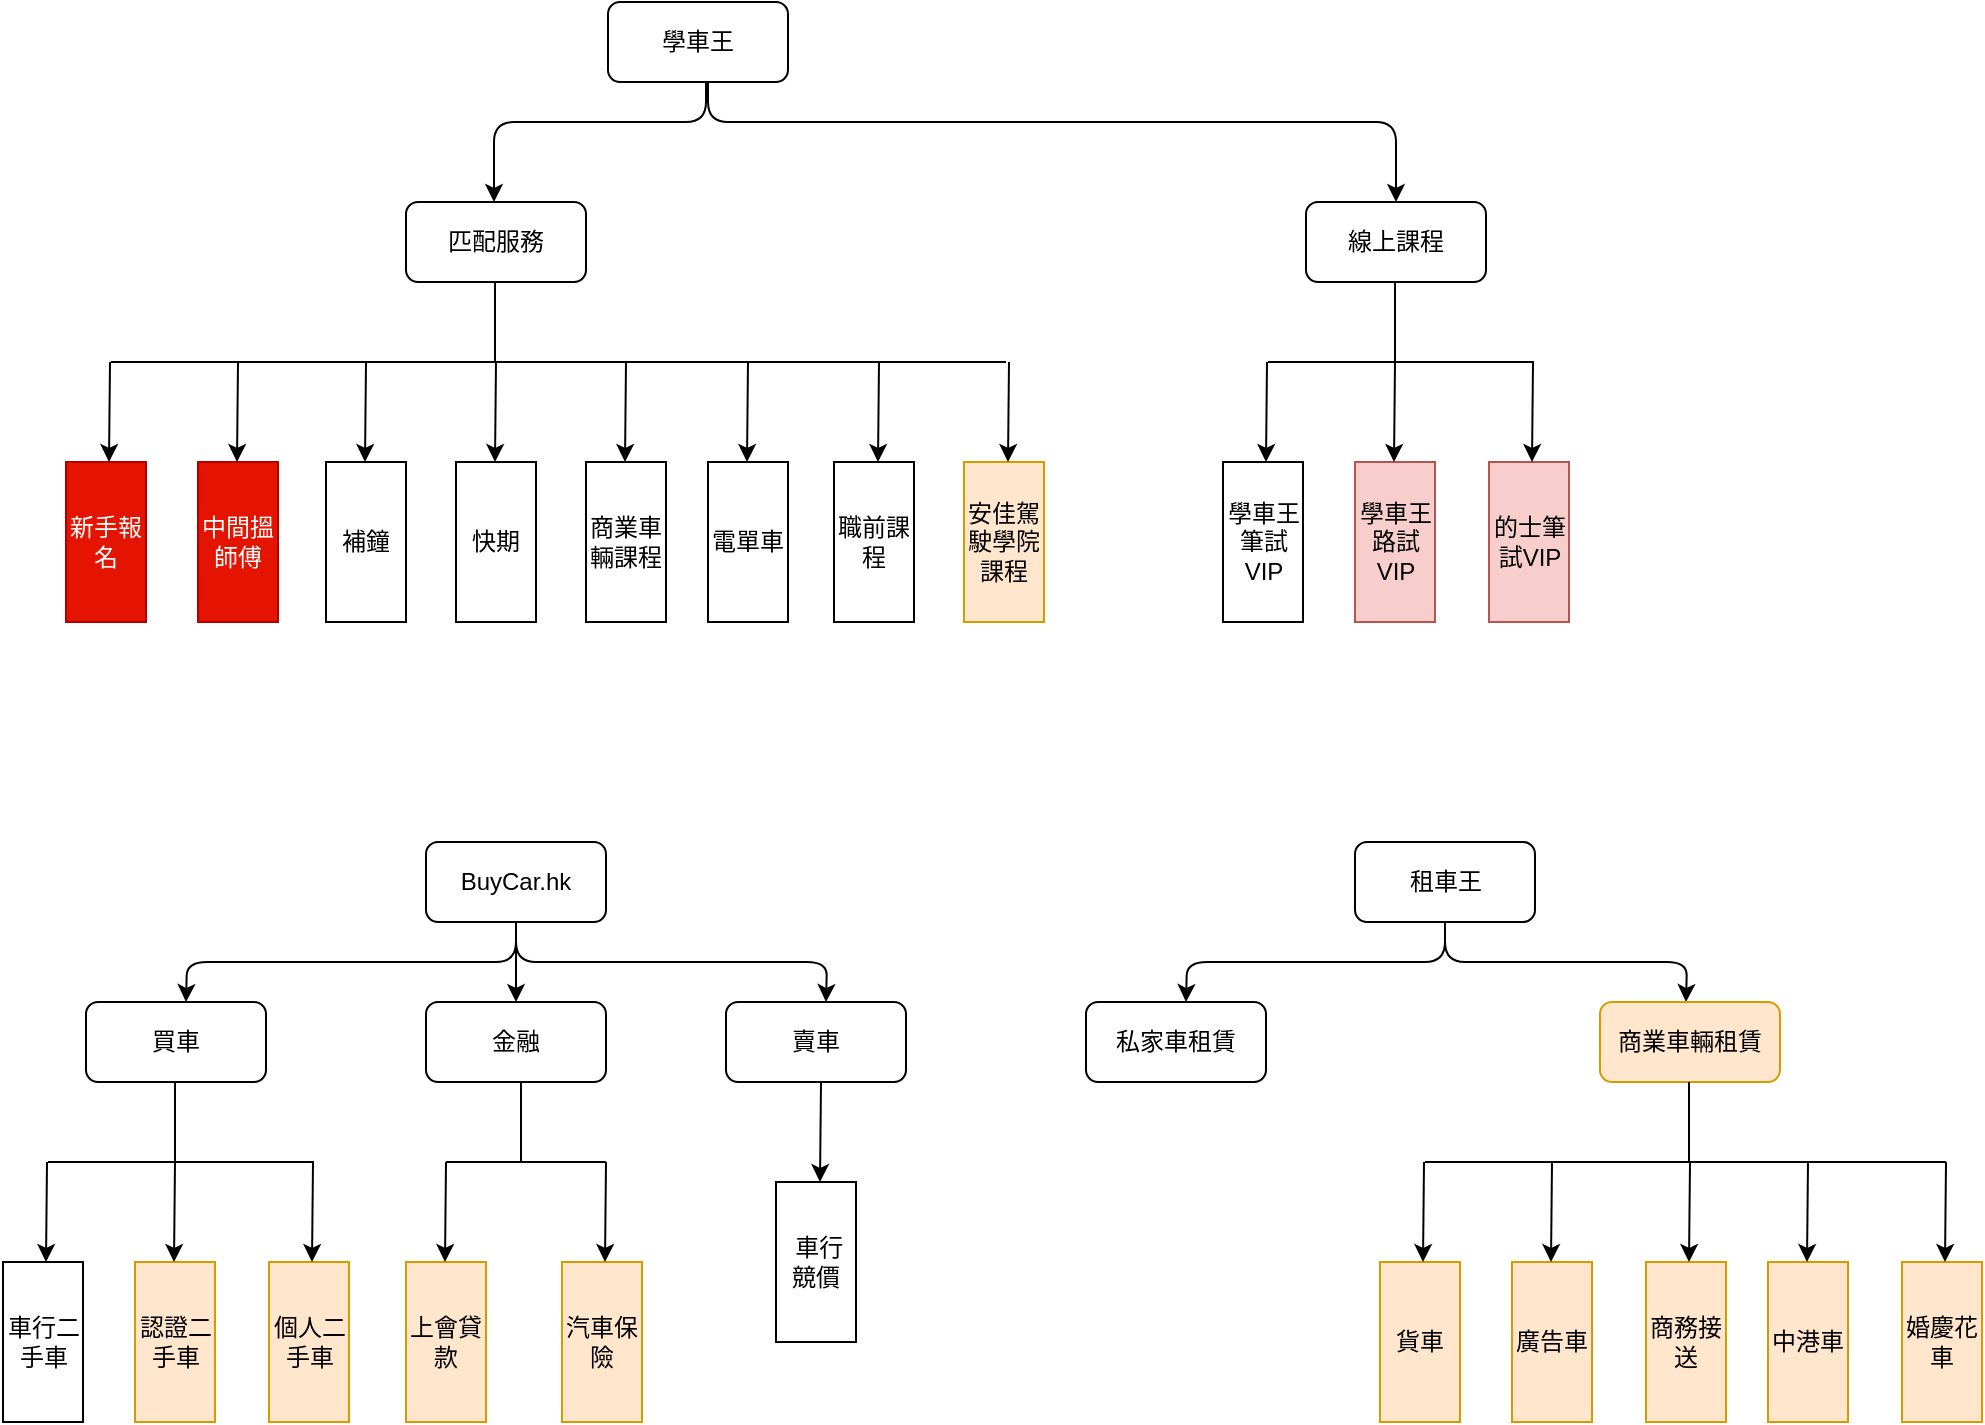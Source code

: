 <mxfile version="14.6.13" type="github">
  <diagram id="QzUdSv5bi3c13NPvNYom" name="Page-1">
    <mxGraphModel dx="1125" dy="686" grid="1" gridSize="10" guides="1" tooltips="1" connect="1" arrows="1" fold="1" page="1" pageScale="1" pageWidth="1169" pageHeight="1654" math="0" shadow="0">
      <root>
        <mxCell id="0" />
        <mxCell id="1" parent="0" />
        <mxCell id="bUeCEsJDket9SZMUi5b--61" style="edgeStyle=orthogonalEdgeStyle;curved=0;rounded=1;sketch=0;orthogonalLoop=1;jettySize=auto;html=1;exitX=0.5;exitY=1;exitDx=0;exitDy=0;strokeColor=#000000;" edge="1" parent="1">
          <mxGeometry relative="1" as="geometry">
            <mxPoint x="264" y="160" as="targetPoint" />
            <mxPoint x="370" y="100" as="sourcePoint" />
            <Array as="points">
              <mxPoint x="370" y="120" />
              <mxPoint x="264" y="120" />
            </Array>
          </mxGeometry>
        </mxCell>
        <mxCell id="bUeCEsJDket9SZMUi5b--62" style="edgeStyle=orthogonalEdgeStyle;curved=0;rounded=1;sketch=0;orthogonalLoop=1;jettySize=auto;html=1;exitX=0.5;exitY=1;exitDx=0;exitDy=0;strokeColor=#000000;entryX=0.5;entryY=0;entryDx=0;entryDy=0;" edge="1" parent="1" target="bUeCEsJDket9SZMUi5b--65">
          <mxGeometry relative="1" as="geometry">
            <mxPoint x="590" y="160" as="targetPoint" />
            <mxPoint x="371" y="100" as="sourcePoint" />
            <Array as="points">
              <mxPoint x="371" y="120" />
              <mxPoint x="715" y="120" />
            </Array>
          </mxGeometry>
        </mxCell>
        <mxCell id="bUeCEsJDket9SZMUi5b--3" value="學車王" style="rounded=1;whiteSpace=wrap;html=1;" vertex="1" parent="1">
          <mxGeometry x="321" y="60" width="90" height="40" as="geometry" />
        </mxCell>
        <mxCell id="bUeCEsJDket9SZMUi5b--34" value="" style="endArrow=none;html=1;" edge="1" parent="1">
          <mxGeometry width="50" height="50" relative="1" as="geometry">
            <mxPoint x="520" y="240" as="sourcePoint" />
            <mxPoint x="72.5" y="240" as="targetPoint" />
          </mxGeometry>
        </mxCell>
        <mxCell id="bUeCEsJDket9SZMUi5b--36" value="新手報名" style="rounded=0;whiteSpace=wrap;html=1;shadow=0;labelBackgroundColor=none;sketch=0;direction=north;fillColor=#e51400;strokeColor=#B20000;fontColor=#ffffff;" vertex="1" parent="1">
          <mxGeometry x="50" y="290" width="40" height="80" as="geometry" />
        </mxCell>
        <mxCell id="bUeCEsJDket9SZMUi5b--39" value="中間搵師傅" style="rounded=0;whiteSpace=wrap;html=1;shadow=0;labelBackgroundColor=none;sketch=0;direction=north;fillColor=#e51400;strokeColor=#B20000;fontColor=#ffffff;" vertex="1" parent="1">
          <mxGeometry x="116" y="290" width="40" height="80" as="geometry" />
        </mxCell>
        <mxCell id="bUeCEsJDket9SZMUi5b--41" value="補鐘" style="rounded=0;whiteSpace=wrap;html=1;shadow=0;labelBackgroundColor=none;sketch=0;direction=north;" vertex="1" parent="1">
          <mxGeometry x="180" y="290" width="40" height="80" as="geometry" />
        </mxCell>
        <mxCell id="bUeCEsJDket9SZMUi5b--43" value="快期" style="rounded=0;whiteSpace=wrap;html=1;shadow=0;labelBackgroundColor=none;sketch=0;direction=north;" vertex="1" parent="1">
          <mxGeometry x="245" y="290" width="40" height="80" as="geometry" />
        </mxCell>
        <mxCell id="bUeCEsJDket9SZMUi5b--45" value="職前課程" style="rounded=0;whiteSpace=wrap;html=1;shadow=0;labelBackgroundColor=none;sketch=0;direction=north;" vertex="1" parent="1">
          <mxGeometry x="434" y="290" width="40" height="80" as="geometry" />
        </mxCell>
        <mxCell id="bUeCEsJDket9SZMUi5b--47" value="商業車輛課程" style="rounded=0;whiteSpace=wrap;html=1;shadow=0;labelBackgroundColor=none;sketch=0;direction=north;" vertex="1" parent="1">
          <mxGeometry x="310" y="290" width="40" height="80" as="geometry" />
        </mxCell>
        <mxCell id="bUeCEsJDket9SZMUi5b--49" value="電單車" style="rounded=0;whiteSpace=wrap;html=1;shadow=0;labelBackgroundColor=none;sketch=0;direction=north;" vertex="1" parent="1">
          <mxGeometry x="371" y="290" width="40" height="80" as="geometry" />
        </mxCell>
        <mxCell id="bUeCEsJDket9SZMUi5b--50" style="edgeStyle=none;rounded=0;orthogonalLoop=1;jettySize=auto;html=1;" edge="1" parent="1">
          <mxGeometry relative="1" as="geometry">
            <mxPoint x="71.5" y="290" as="targetPoint" />
            <mxPoint x="72" y="240" as="sourcePoint" />
          </mxGeometry>
        </mxCell>
        <mxCell id="bUeCEsJDket9SZMUi5b--51" style="edgeStyle=none;rounded=0;orthogonalLoop=1;jettySize=auto;html=1;" edge="1" parent="1">
          <mxGeometry relative="1" as="geometry">
            <mxPoint x="135.5" y="290" as="targetPoint" />
            <mxPoint x="136" y="240" as="sourcePoint" />
          </mxGeometry>
        </mxCell>
        <mxCell id="bUeCEsJDket9SZMUi5b--52" style="edgeStyle=none;rounded=0;orthogonalLoop=1;jettySize=auto;html=1;" edge="1" parent="1">
          <mxGeometry relative="1" as="geometry">
            <mxPoint x="199.5" y="290" as="targetPoint" />
            <mxPoint x="200" y="240" as="sourcePoint" />
          </mxGeometry>
        </mxCell>
        <mxCell id="bUeCEsJDket9SZMUi5b--53" style="edgeStyle=none;rounded=0;orthogonalLoop=1;jettySize=auto;html=1;" edge="1" parent="1">
          <mxGeometry relative="1" as="geometry">
            <mxPoint x="264.5" y="290" as="targetPoint" />
            <mxPoint x="265" y="240" as="sourcePoint" />
          </mxGeometry>
        </mxCell>
        <mxCell id="bUeCEsJDket9SZMUi5b--55" style="edgeStyle=none;rounded=0;orthogonalLoop=1;jettySize=auto;html=1;" edge="1" parent="1">
          <mxGeometry relative="1" as="geometry">
            <mxPoint x="329.5" y="290" as="targetPoint" />
            <mxPoint x="330" y="240" as="sourcePoint" />
          </mxGeometry>
        </mxCell>
        <mxCell id="bUeCEsJDket9SZMUi5b--56" style="edgeStyle=none;rounded=0;orthogonalLoop=1;jettySize=auto;html=1;" edge="1" parent="1">
          <mxGeometry relative="1" as="geometry">
            <mxPoint x="390.5" y="290" as="targetPoint" />
            <mxPoint x="391" y="240" as="sourcePoint" />
          </mxGeometry>
        </mxCell>
        <mxCell id="bUeCEsJDket9SZMUi5b--57" style="edgeStyle=none;rounded=0;orthogonalLoop=1;jettySize=auto;html=1;" edge="1" parent="1">
          <mxGeometry relative="1" as="geometry">
            <mxPoint x="456" y="290" as="targetPoint" />
            <mxPoint x="456.5" y="240" as="sourcePoint" />
          </mxGeometry>
        </mxCell>
        <mxCell id="bUeCEsJDket9SZMUi5b--63" value="匹配服務" style="rounded=1;whiteSpace=wrap;html=1;" vertex="1" parent="1">
          <mxGeometry x="220" y="160" width="90" height="40" as="geometry" />
        </mxCell>
        <mxCell id="bUeCEsJDket9SZMUi5b--64" value="" style="endArrow=none;html=1;strokeColor=#000000;" edge="1" parent="1">
          <mxGeometry width="50" height="50" relative="1" as="geometry">
            <mxPoint x="264.5" y="240" as="sourcePoint" />
            <mxPoint x="264.5" y="200" as="targetPoint" />
          </mxGeometry>
        </mxCell>
        <mxCell id="bUeCEsJDket9SZMUi5b--65" value="線上課程" style="rounded=1;whiteSpace=wrap;html=1;" vertex="1" parent="1">
          <mxGeometry x="670" y="160" width="90" height="40" as="geometry" />
        </mxCell>
        <mxCell id="bUeCEsJDket9SZMUi5b--66" value="" style="endArrow=none;html=1;" edge="1" parent="1">
          <mxGeometry width="50" height="50" relative="1" as="geometry">
            <mxPoint x="784" y="240" as="sourcePoint" />
            <mxPoint x="651" y="240" as="targetPoint" />
          </mxGeometry>
        </mxCell>
        <mxCell id="bUeCEsJDket9SZMUi5b--67" value="" style="endArrow=none;html=1;strokeColor=#000000;" edge="1" parent="1">
          <mxGeometry width="50" height="50" relative="1" as="geometry">
            <mxPoint x="714.5" y="240" as="sourcePoint" />
            <mxPoint x="714.5" y="200" as="targetPoint" />
          </mxGeometry>
        </mxCell>
        <mxCell id="bUeCEsJDket9SZMUi5b--68" value="學車王筆試VIP" style="rounded=0;whiteSpace=wrap;html=1;shadow=0;labelBackgroundColor=none;sketch=0;direction=north;" vertex="1" parent="1">
          <mxGeometry x="628.5" y="290" width="40" height="80" as="geometry" />
        </mxCell>
        <mxCell id="bUeCEsJDket9SZMUi5b--69" value="學車王路試VIP" style="rounded=0;whiteSpace=wrap;html=1;shadow=0;labelBackgroundColor=none;sketch=0;direction=north;fillColor=#f8cecc;strokeColor=#b85450;" vertex="1" parent="1">
          <mxGeometry x="694.5" y="290" width="40" height="80" as="geometry" />
        </mxCell>
        <mxCell id="bUeCEsJDket9SZMUi5b--70" style="edgeStyle=none;rounded=0;orthogonalLoop=1;jettySize=auto;html=1;" edge="1" parent="1">
          <mxGeometry relative="1" as="geometry">
            <mxPoint x="650" y="290" as="targetPoint" />
            <mxPoint x="650.5" y="240" as="sourcePoint" />
          </mxGeometry>
        </mxCell>
        <mxCell id="bUeCEsJDket9SZMUi5b--71" style="edgeStyle=none;rounded=0;orthogonalLoop=1;jettySize=auto;html=1;" edge="1" parent="1">
          <mxGeometry relative="1" as="geometry">
            <mxPoint x="714" y="290" as="targetPoint" />
            <mxPoint x="714.5" y="240" as="sourcePoint" />
          </mxGeometry>
        </mxCell>
        <mxCell id="bUeCEsJDket9SZMUi5b--72" value="的士筆試VIP" style="rounded=0;whiteSpace=wrap;html=1;shadow=0;labelBackgroundColor=none;sketch=0;direction=north;fillColor=#f8cecc;strokeColor=#b85450;" vertex="1" parent="1">
          <mxGeometry x="761.5" y="290" width="40" height="80" as="geometry" />
        </mxCell>
        <mxCell id="bUeCEsJDket9SZMUi5b--74" style="edgeStyle=none;rounded=0;orthogonalLoop=1;jettySize=auto;html=1;" edge="1" parent="1">
          <mxGeometry relative="1" as="geometry">
            <mxPoint x="783" y="290" as="targetPoint" />
            <mxPoint x="783.5" y="240" as="sourcePoint" />
          </mxGeometry>
        </mxCell>
        <mxCell id="bUeCEsJDket9SZMUi5b--76" value="安佳駕駛學院課程" style="rounded=0;whiteSpace=wrap;html=1;shadow=0;labelBackgroundColor=none;sketch=0;direction=north;fillColor=#ffe6cc;strokeColor=#d79b00;" vertex="1" parent="1">
          <mxGeometry x="499" y="290" width="40" height="80" as="geometry" />
        </mxCell>
        <mxCell id="bUeCEsJDket9SZMUi5b--77" style="edgeStyle=none;rounded=0;orthogonalLoop=1;jettySize=auto;html=1;" edge="1" parent="1">
          <mxGeometry relative="1" as="geometry">
            <mxPoint x="521" y="290" as="targetPoint" />
            <mxPoint x="521.5" y="240" as="sourcePoint" />
          </mxGeometry>
        </mxCell>
        <mxCell id="bUeCEsJDket9SZMUi5b--79" style="edgeStyle=orthogonalEdgeStyle;curved=0;rounded=1;sketch=0;orthogonalLoop=1;jettySize=auto;html=1;exitX=0.5;exitY=1;exitDx=0;exitDy=0;strokeColor=#000000;" edge="1" parent="1" source="bUeCEsJDket9SZMUi5b--78">
          <mxGeometry relative="1" as="geometry">
            <mxPoint x="110" y="560" as="targetPoint" />
          </mxGeometry>
        </mxCell>
        <mxCell id="bUeCEsJDket9SZMUi5b--80" style="edgeStyle=orthogonalEdgeStyle;curved=0;rounded=1;sketch=0;orthogonalLoop=1;jettySize=auto;html=1;exitX=0.5;exitY=1;exitDx=0;exitDy=0;strokeColor=#000000;" edge="1" parent="1" source="bUeCEsJDket9SZMUi5b--78">
          <mxGeometry relative="1" as="geometry">
            <mxPoint x="430" y="560" as="targetPoint" />
          </mxGeometry>
        </mxCell>
        <mxCell id="bUeCEsJDket9SZMUi5b--112" style="edgeStyle=orthogonalEdgeStyle;curved=0;rounded=1;sketch=0;orthogonalLoop=1;jettySize=auto;html=1;exitX=0.5;exitY=1;exitDx=0;exitDy=0;strokeColor=#000000;" edge="1" parent="1" source="bUeCEsJDket9SZMUi5b--78">
          <mxGeometry relative="1" as="geometry">
            <mxPoint x="275" y="560" as="targetPoint" />
          </mxGeometry>
        </mxCell>
        <mxCell id="bUeCEsJDket9SZMUi5b--78" value="BuyCar.hk" style="rounded=1;whiteSpace=wrap;html=1;" vertex="1" parent="1">
          <mxGeometry x="230" y="480" width="90" height="40" as="geometry" />
        </mxCell>
        <mxCell id="bUeCEsJDket9SZMUi5b--81" value="買車" style="rounded=1;whiteSpace=wrap;html=1;" vertex="1" parent="1">
          <mxGeometry x="60" y="560" width="90" height="40" as="geometry" />
        </mxCell>
        <mxCell id="bUeCEsJDket9SZMUi5b--82" value="賣車" style="rounded=1;whiteSpace=wrap;html=1;" vertex="1" parent="1">
          <mxGeometry x="380" y="560" width="90" height="40" as="geometry" />
        </mxCell>
        <mxCell id="bUeCEsJDket9SZMUi5b--83" value="&amp;nbsp;車行競價" style="rounded=0;whiteSpace=wrap;html=1;shadow=0;labelBackgroundColor=none;sketch=0;direction=north;" vertex="1" parent="1">
          <mxGeometry x="405" y="650" width="40" height="80" as="geometry" />
        </mxCell>
        <mxCell id="bUeCEsJDket9SZMUi5b--84" style="edgeStyle=none;rounded=0;orthogonalLoop=1;jettySize=auto;html=1;" edge="1" parent="1">
          <mxGeometry relative="1" as="geometry">
            <mxPoint x="427" y="650" as="targetPoint" />
            <mxPoint x="427.5" y="600" as="sourcePoint" />
          </mxGeometry>
        </mxCell>
        <mxCell id="bUeCEsJDket9SZMUi5b--86" style="edgeStyle=orthogonalEdgeStyle;curved=0;rounded=1;sketch=0;orthogonalLoop=1;jettySize=auto;html=1;exitX=0.5;exitY=1;exitDx=0;exitDy=0;strokeColor=#000000;" edge="1" parent="1" source="bUeCEsJDket9SZMUi5b--85">
          <mxGeometry relative="1" as="geometry">
            <mxPoint x="610" y="560" as="targetPoint" />
          </mxGeometry>
        </mxCell>
        <mxCell id="bUeCEsJDket9SZMUi5b--88" style="edgeStyle=orthogonalEdgeStyle;curved=0;rounded=1;sketch=0;orthogonalLoop=1;jettySize=auto;html=1;exitX=0.5;exitY=1;exitDx=0;exitDy=0;strokeColor=#000000;" edge="1" parent="1" source="bUeCEsJDket9SZMUi5b--85">
          <mxGeometry relative="1" as="geometry">
            <mxPoint x="860" y="560" as="targetPoint" />
          </mxGeometry>
        </mxCell>
        <mxCell id="bUeCEsJDket9SZMUi5b--85" value="租車王" style="rounded=1;whiteSpace=wrap;html=1;" vertex="1" parent="1">
          <mxGeometry x="694.5" y="480" width="90" height="40" as="geometry" />
        </mxCell>
        <mxCell id="bUeCEsJDket9SZMUi5b--87" value="私家車租賃" style="rounded=1;whiteSpace=wrap;html=1;" vertex="1" parent="1">
          <mxGeometry x="560" y="560" width="90" height="40" as="geometry" />
        </mxCell>
        <mxCell id="bUeCEsJDket9SZMUi5b--89" value="商業車輛租賃" style="rounded=1;whiteSpace=wrap;html=1;fillColor=#ffe6cc;strokeColor=#d79b00;" vertex="1" parent="1">
          <mxGeometry x="817" y="560" width="90" height="40" as="geometry" />
        </mxCell>
        <mxCell id="bUeCEsJDket9SZMUi5b--90" value="" style="endArrow=none;html=1;" edge="1" parent="1">
          <mxGeometry width="50" height="50" relative="1" as="geometry">
            <mxPoint x="990" y="640" as="sourcePoint" />
            <mxPoint x="729.5" y="640" as="targetPoint" />
          </mxGeometry>
        </mxCell>
        <mxCell id="bUeCEsJDket9SZMUi5b--91" value="" style="endArrow=none;html=1;strokeColor=#000000;" edge="1" parent="1">
          <mxGeometry width="50" height="50" relative="1" as="geometry">
            <mxPoint x="861.5" y="640" as="sourcePoint" />
            <mxPoint x="861.5" y="600" as="targetPoint" />
          </mxGeometry>
        </mxCell>
        <mxCell id="bUeCEsJDket9SZMUi5b--92" value="貨車" style="rounded=0;whiteSpace=wrap;html=1;shadow=0;labelBackgroundColor=none;sketch=0;direction=north;fillColor=#ffe6cc;strokeColor=#d79b00;" vertex="1" parent="1">
          <mxGeometry x="707" y="690" width="40" height="80" as="geometry" />
        </mxCell>
        <mxCell id="bUeCEsJDket9SZMUi5b--93" value="廣告車" style="rounded=0;whiteSpace=wrap;html=1;shadow=0;labelBackgroundColor=none;sketch=0;direction=north;fillColor=#ffe6cc;strokeColor=#d79b00;" vertex="1" parent="1">
          <mxGeometry x="773" y="690" width="40" height="80" as="geometry" />
        </mxCell>
        <mxCell id="bUeCEsJDket9SZMUi5b--94" style="edgeStyle=none;rounded=0;orthogonalLoop=1;jettySize=auto;html=1;" edge="1" parent="1">
          <mxGeometry relative="1" as="geometry">
            <mxPoint x="728.5" y="690" as="targetPoint" />
            <mxPoint x="729" y="640" as="sourcePoint" />
          </mxGeometry>
        </mxCell>
        <mxCell id="bUeCEsJDket9SZMUi5b--95" style="edgeStyle=none;rounded=0;orthogonalLoop=1;jettySize=auto;html=1;" edge="1" parent="1">
          <mxGeometry relative="1" as="geometry">
            <mxPoint x="792.5" y="690" as="targetPoint" />
            <mxPoint x="793" y="640" as="sourcePoint" />
          </mxGeometry>
        </mxCell>
        <mxCell id="bUeCEsJDket9SZMUi5b--96" value="商務接送" style="rounded=0;whiteSpace=wrap;html=1;shadow=0;labelBackgroundColor=none;sketch=0;direction=north;fillColor=#ffe6cc;strokeColor=#d79b00;" vertex="1" parent="1">
          <mxGeometry x="840" y="690" width="40" height="80" as="geometry" />
        </mxCell>
        <mxCell id="bUeCEsJDket9SZMUi5b--97" style="edgeStyle=none;rounded=0;orthogonalLoop=1;jettySize=auto;html=1;" edge="1" parent="1">
          <mxGeometry relative="1" as="geometry">
            <mxPoint x="861.5" y="690" as="targetPoint" />
            <mxPoint x="862" y="640" as="sourcePoint" />
          </mxGeometry>
        </mxCell>
        <mxCell id="bUeCEsJDket9SZMUi5b--98" value="中港車" style="rounded=0;whiteSpace=wrap;html=1;shadow=0;labelBackgroundColor=none;sketch=0;direction=north;fillColor=#ffe6cc;strokeColor=#d79b00;" vertex="1" parent="1">
          <mxGeometry x="901" y="690" width="40" height="80" as="geometry" />
        </mxCell>
        <mxCell id="bUeCEsJDket9SZMUi5b--99" style="edgeStyle=none;rounded=0;orthogonalLoop=1;jettySize=auto;html=1;" edge="1" parent="1">
          <mxGeometry relative="1" as="geometry">
            <mxPoint x="920.5" y="690" as="targetPoint" />
            <mxPoint x="921" y="640" as="sourcePoint" />
          </mxGeometry>
        </mxCell>
        <mxCell id="bUeCEsJDket9SZMUi5b--100" value="婚慶花車" style="rounded=0;whiteSpace=wrap;html=1;shadow=0;labelBackgroundColor=none;sketch=0;direction=north;fillColor=#ffe6cc;strokeColor=#d79b00;" vertex="1" parent="1">
          <mxGeometry x="968" y="690" width="40" height="80" as="geometry" />
        </mxCell>
        <mxCell id="bUeCEsJDket9SZMUi5b--101" style="edgeStyle=none;rounded=0;orthogonalLoop=1;jettySize=auto;html=1;" edge="1" parent="1">
          <mxGeometry relative="1" as="geometry">
            <mxPoint x="989.5" y="690" as="targetPoint" />
            <mxPoint x="990" y="640" as="sourcePoint" />
          </mxGeometry>
        </mxCell>
        <mxCell id="bUeCEsJDket9SZMUi5b--104" value="" style="endArrow=none;html=1;" edge="1" parent="1">
          <mxGeometry width="50" height="50" relative="1" as="geometry">
            <mxPoint x="174" y="640" as="sourcePoint" />
            <mxPoint x="41" y="640" as="targetPoint" />
          </mxGeometry>
        </mxCell>
        <mxCell id="bUeCEsJDket9SZMUi5b--105" value="" style="endArrow=none;html=1;strokeColor=#000000;" edge="1" parent="1">
          <mxGeometry width="50" height="50" relative="1" as="geometry">
            <mxPoint x="104.5" y="640" as="sourcePoint" />
            <mxPoint x="104.5" y="600" as="targetPoint" />
          </mxGeometry>
        </mxCell>
        <mxCell id="bUeCEsJDket9SZMUi5b--106" value="車行二手車" style="rounded=0;whiteSpace=wrap;html=1;shadow=0;labelBackgroundColor=none;sketch=0;direction=north;" vertex="1" parent="1">
          <mxGeometry x="18.5" y="690" width="40" height="80" as="geometry" />
        </mxCell>
        <mxCell id="bUeCEsJDket9SZMUi5b--107" value="認證二手車" style="rounded=0;whiteSpace=wrap;html=1;shadow=0;labelBackgroundColor=none;sketch=0;direction=north;fillColor=#ffe6cc;strokeColor=#d79b00;" vertex="1" parent="1">
          <mxGeometry x="84.5" y="690" width="40" height="80" as="geometry" />
        </mxCell>
        <mxCell id="bUeCEsJDket9SZMUi5b--108" style="edgeStyle=none;rounded=0;orthogonalLoop=1;jettySize=auto;html=1;" edge="1" parent="1">
          <mxGeometry relative="1" as="geometry">
            <mxPoint x="40" y="690" as="targetPoint" />
            <mxPoint x="40.5" y="640" as="sourcePoint" />
          </mxGeometry>
        </mxCell>
        <mxCell id="bUeCEsJDket9SZMUi5b--109" style="edgeStyle=none;rounded=0;orthogonalLoop=1;jettySize=auto;html=1;" edge="1" parent="1">
          <mxGeometry relative="1" as="geometry">
            <mxPoint x="104" y="690" as="targetPoint" />
            <mxPoint x="104.5" y="640" as="sourcePoint" />
          </mxGeometry>
        </mxCell>
        <mxCell id="bUeCEsJDket9SZMUi5b--110" value="個人二手車" style="rounded=0;whiteSpace=wrap;html=1;shadow=0;labelBackgroundColor=none;sketch=0;direction=north;fillColor=#ffe6cc;strokeColor=#d79b00;" vertex="1" parent="1">
          <mxGeometry x="151.5" y="690" width="40" height="80" as="geometry" />
        </mxCell>
        <mxCell id="bUeCEsJDket9SZMUi5b--111" style="edgeStyle=none;rounded=0;orthogonalLoop=1;jettySize=auto;html=1;" edge="1" parent="1">
          <mxGeometry relative="1" as="geometry">
            <mxPoint x="173" y="690" as="targetPoint" />
            <mxPoint x="173.5" y="640" as="sourcePoint" />
          </mxGeometry>
        </mxCell>
        <mxCell id="bUeCEsJDket9SZMUi5b--113" value="金融" style="rounded=1;whiteSpace=wrap;html=1;" vertex="1" parent="1">
          <mxGeometry x="230" y="560" width="90" height="40" as="geometry" />
        </mxCell>
        <mxCell id="bUeCEsJDket9SZMUi5b--122" value="" style="endArrow=none;html=1;" edge="1" parent="1">
          <mxGeometry width="50" height="50" relative="1" as="geometry">
            <mxPoint x="320" y="640" as="sourcePoint" />
            <mxPoint x="240" y="640" as="targetPoint" />
          </mxGeometry>
        </mxCell>
        <mxCell id="bUeCEsJDket9SZMUi5b--123" value="" style="endArrow=none;html=1;strokeColor=#000000;" edge="1" parent="1">
          <mxGeometry width="50" height="50" relative="1" as="geometry">
            <mxPoint x="277.5" y="640" as="sourcePoint" />
            <mxPoint x="277.5" y="600" as="targetPoint" />
          </mxGeometry>
        </mxCell>
        <mxCell id="bUeCEsJDket9SZMUi5b--125" value="上會貸款" style="rounded=0;whiteSpace=wrap;html=1;shadow=0;labelBackgroundColor=none;sketch=0;direction=north;fillColor=#ffe6cc;strokeColor=#d79b00;" vertex="1" parent="1">
          <mxGeometry x="220" y="690" width="40" height="80" as="geometry" />
        </mxCell>
        <mxCell id="bUeCEsJDket9SZMUi5b--127" style="edgeStyle=none;rounded=0;orthogonalLoop=1;jettySize=auto;html=1;" edge="1" parent="1">
          <mxGeometry relative="1" as="geometry">
            <mxPoint x="239.5" y="690" as="targetPoint" />
            <mxPoint x="240" y="640" as="sourcePoint" />
          </mxGeometry>
        </mxCell>
        <mxCell id="bUeCEsJDket9SZMUi5b--128" value="汽車保險" style="rounded=0;whiteSpace=wrap;html=1;shadow=0;labelBackgroundColor=none;sketch=0;direction=north;fillColor=#ffe6cc;strokeColor=#d79b00;" vertex="1" parent="1">
          <mxGeometry x="298" y="690" width="40" height="80" as="geometry" />
        </mxCell>
        <mxCell id="bUeCEsJDket9SZMUi5b--129" style="edgeStyle=none;rounded=0;orthogonalLoop=1;jettySize=auto;html=1;" edge="1" parent="1">
          <mxGeometry relative="1" as="geometry">
            <mxPoint x="319.5" y="690" as="targetPoint" />
            <mxPoint x="320" y="640" as="sourcePoint" />
          </mxGeometry>
        </mxCell>
      </root>
    </mxGraphModel>
  </diagram>
</mxfile>
